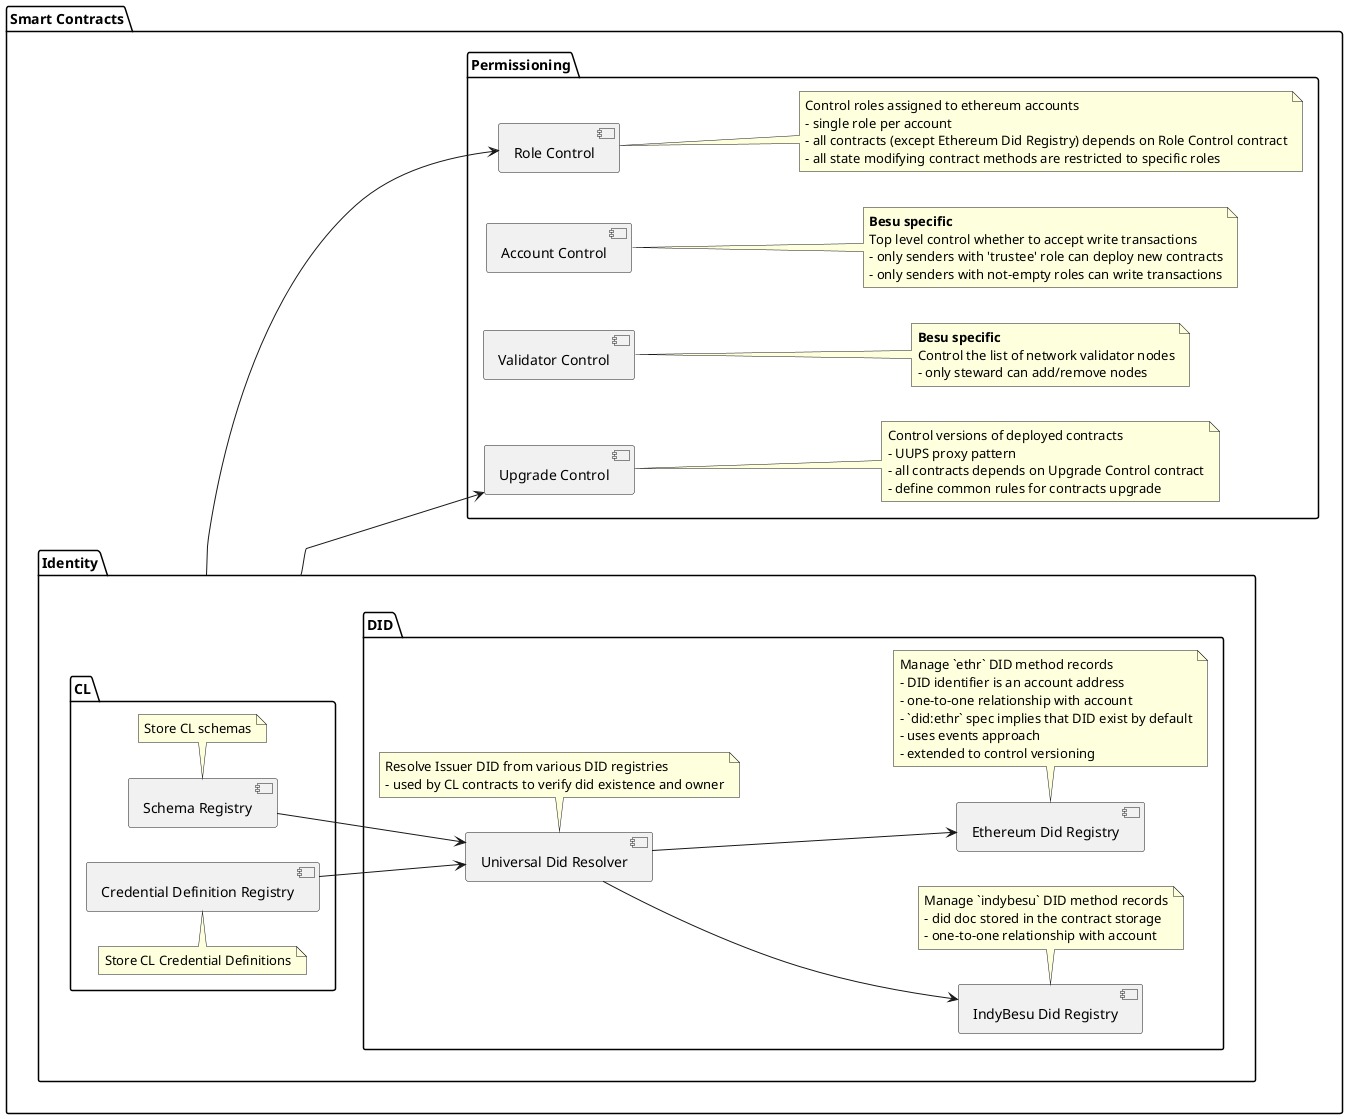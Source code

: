 @startuml

left to right direction

package "Smart Contracts" {

    package "Permissioning" {

        component [Role Control]
        note right of [Role Control]
          Control roles assigned to ethereum accounts
          - single role per account
          - all contracts (except Ethereum Did Registry) depends on Role Control contract
          - all state modifying contract methods are restricted to specific roles
        end note

        component [Account Control]
        note right of [Account Control]
          **Besu specific**
          Top level control whether to accept write transactions
          - only senders with 'trustee' role can deploy new contracts
          - only senders with not-empty roles can write transactions
        end note

        component [Validator Control]
        note right of [Validator Control]
          **Besu specific**
          Control the list of network validator nodes
          - only steward can add/remove nodes
        end note

        component [Upgrade Control]
        note right of [Upgrade Control]
          Control versions of deployed contracts
          - UUPS proxy pattern
          - all contracts depends on Upgrade Control contract
          - define common rules for contracts upgrade
        end note
    }

    package "Identity" {

       package "DID" {

            component [IndyBesu Did Registry]
            note bottom of [IndyBesu Did Registry]
              Manage `indybesu` DID method records
              - did doc stored in the contract storage
              - one-to-one relationship with account
            end note

            component [Ethereum Did Registry]
            note bottom of [Ethereum Did Registry]
              Manage `ethr` DID method records
              - DID identifier is an account address
              - one-to-one relationship with account
              - `did:ethr` spec implies that DID exist by default
              - uses events approach
              - extended to control versioning
            end note

            component [Universal Did Resolver]
            note bottom of [Universal Did Resolver]
              Resolve Issuer DID from various DID registries
              - used by CL contracts to verify did existence and owner
            end note
        }

        package "CL" {

            component [Schema Registry]
            note bottom of [Schema Registry]
              Store CL schemas
            end note

            component [Credential Definition Registry]
            note top of [Credential Definition Registry]
              Store CL Credential Definitions
            end note
        }
    }

    [Identity] --> [Role Control]
    [Identity] --> [Upgrade Control]
    [Universal Did Resolver] --> [IndyBesu Did Registry]
    [Universal Did Resolver] --> [Ethereum Did Registry]
    [Schema Registry] --> [Universal Did Resolver]
    [Credential Definition Registry] --> [Universal Did Resolver]
}

@enduml
